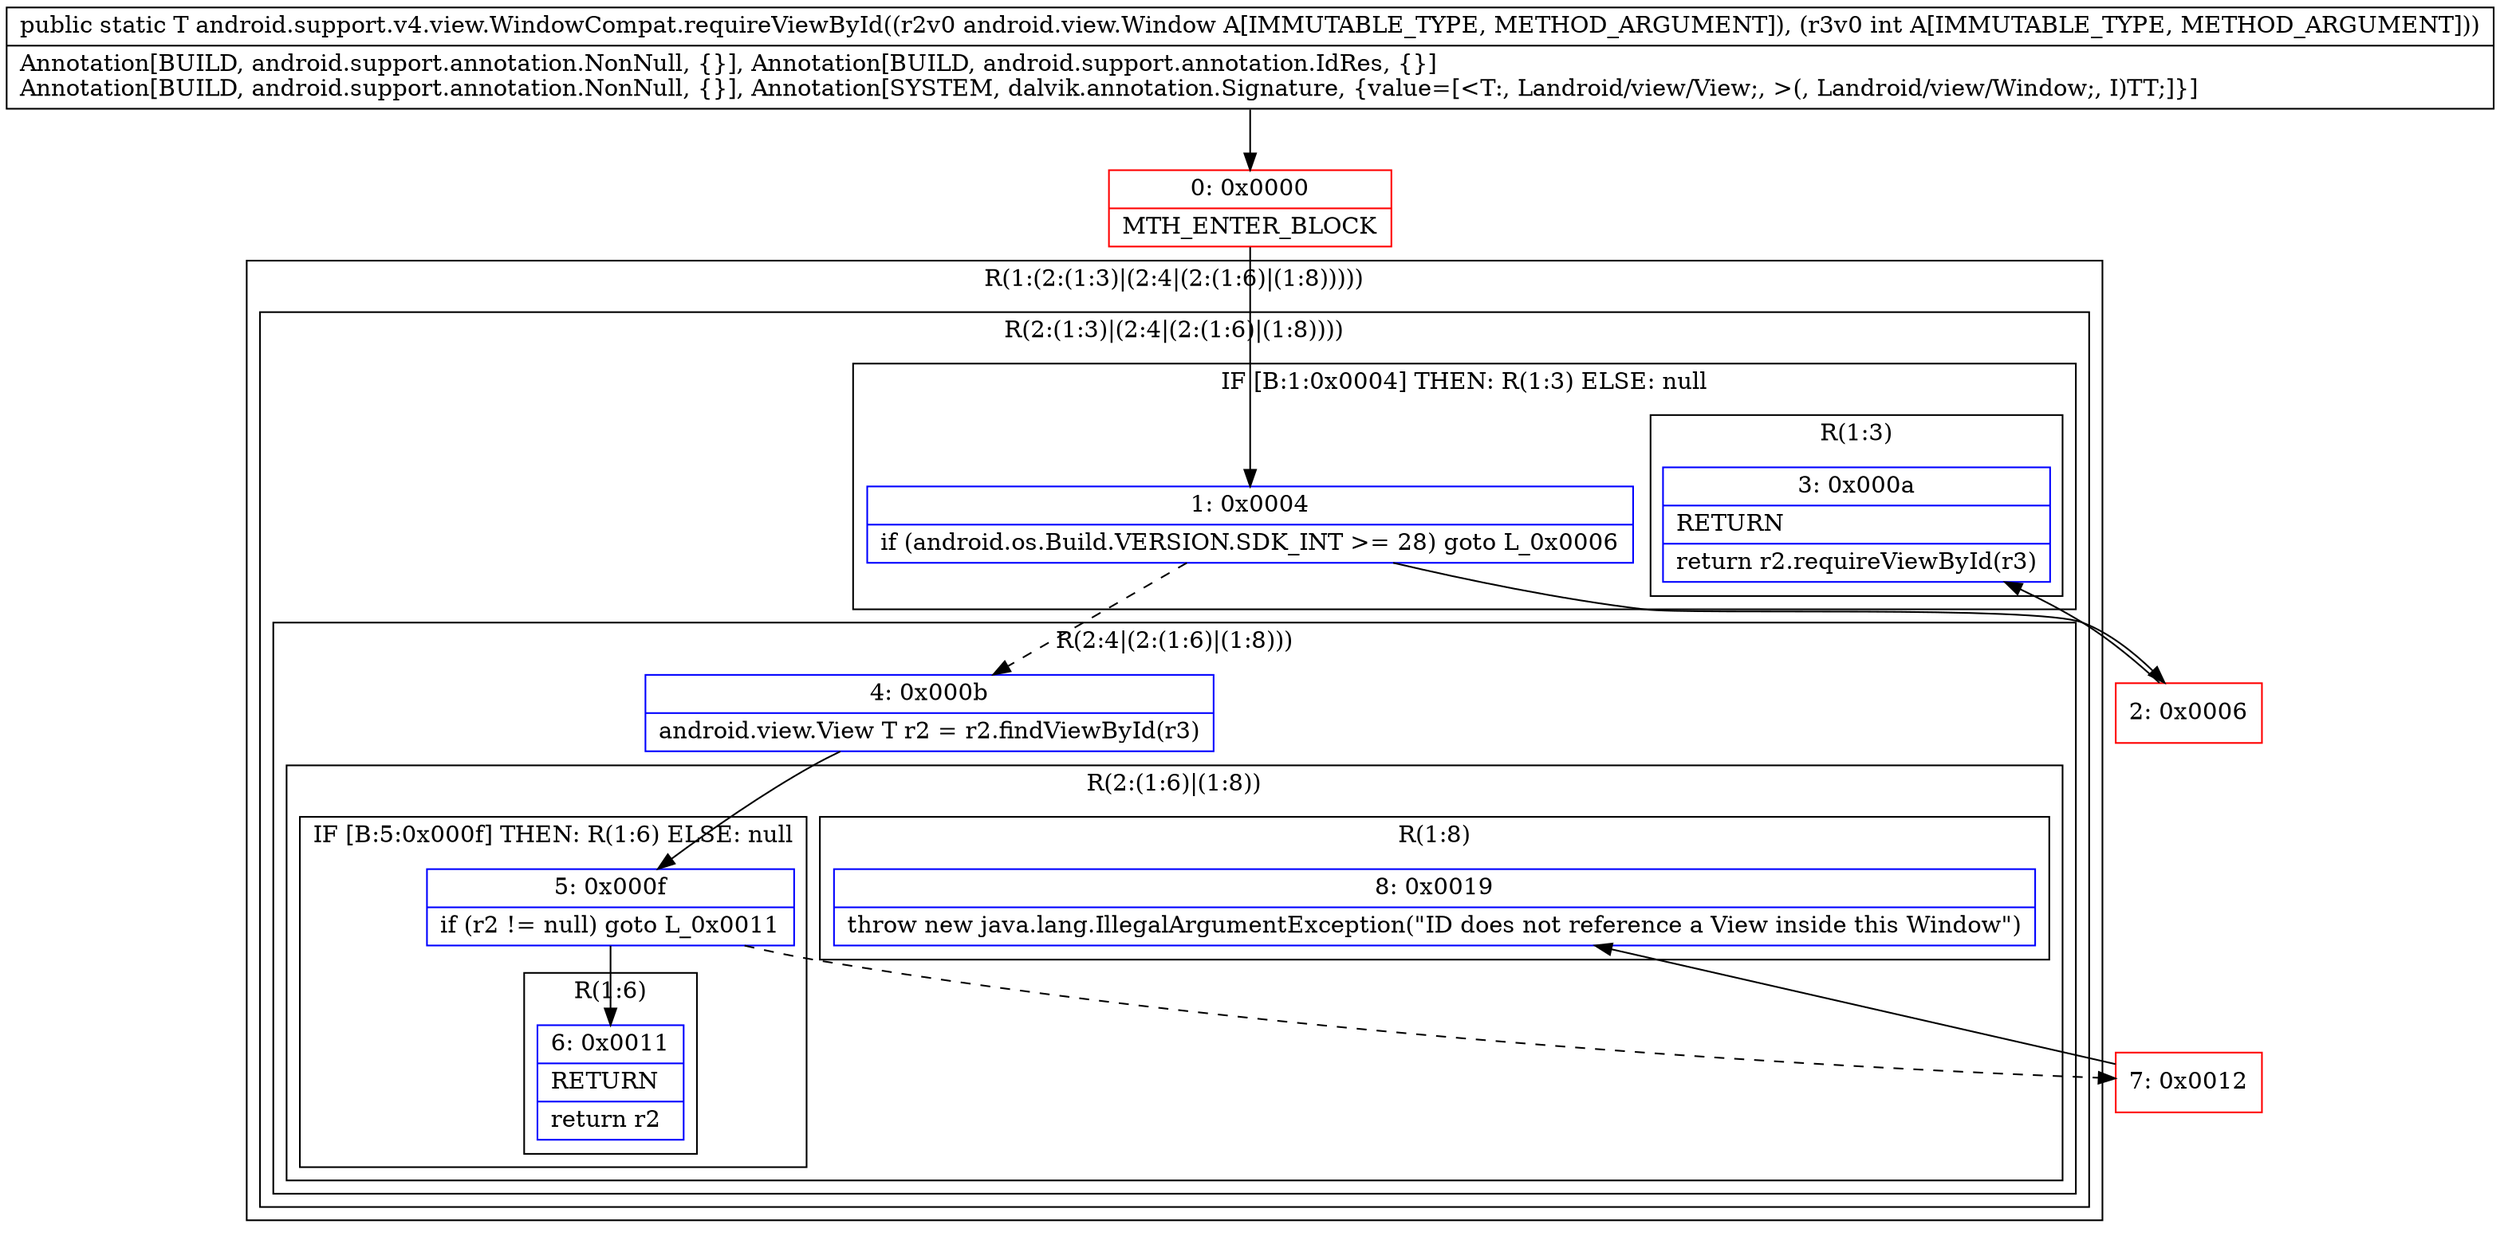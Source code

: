digraph "CFG forandroid.support.v4.view.WindowCompat.requireViewById(Landroid\/view\/Window;I)Landroid\/view\/View;" {
subgraph cluster_Region_1794532849 {
label = "R(1:(2:(1:3)|(2:4|(2:(1:6)|(1:8)))))";
node [shape=record,color=blue];
subgraph cluster_Region_1820188178 {
label = "R(2:(1:3)|(2:4|(2:(1:6)|(1:8))))";
node [shape=record,color=blue];
subgraph cluster_IfRegion_1137550536 {
label = "IF [B:1:0x0004] THEN: R(1:3) ELSE: null";
node [shape=record,color=blue];
Node_1 [shape=record,label="{1\:\ 0x0004|if (android.os.Build.VERSION.SDK_INT \>= 28) goto L_0x0006\l}"];
subgraph cluster_Region_1349092521 {
label = "R(1:3)";
node [shape=record,color=blue];
Node_3 [shape=record,label="{3\:\ 0x000a|RETURN\l|return r2.requireViewById(r3)\l}"];
}
}
subgraph cluster_Region_1703426613 {
label = "R(2:4|(2:(1:6)|(1:8)))";
node [shape=record,color=blue];
Node_4 [shape=record,label="{4\:\ 0x000b|android.view.View T r2 = r2.findViewById(r3)\l}"];
subgraph cluster_Region_157924024 {
label = "R(2:(1:6)|(1:8))";
node [shape=record,color=blue];
subgraph cluster_IfRegion_248580998 {
label = "IF [B:5:0x000f] THEN: R(1:6) ELSE: null";
node [shape=record,color=blue];
Node_5 [shape=record,label="{5\:\ 0x000f|if (r2 != null) goto L_0x0011\l}"];
subgraph cluster_Region_2140799165 {
label = "R(1:6)";
node [shape=record,color=blue];
Node_6 [shape=record,label="{6\:\ 0x0011|RETURN\l|return r2\l}"];
}
}
subgraph cluster_Region_191260873 {
label = "R(1:8)";
node [shape=record,color=blue];
Node_8 [shape=record,label="{8\:\ 0x0019|throw new java.lang.IllegalArgumentException(\"ID does not reference a View inside this Window\")\l}"];
}
}
}
}
}
Node_0 [shape=record,color=red,label="{0\:\ 0x0000|MTH_ENTER_BLOCK\l}"];
Node_2 [shape=record,color=red,label="{2\:\ 0x0006}"];
Node_7 [shape=record,color=red,label="{7\:\ 0x0012}"];
MethodNode[shape=record,label="{public static T android.support.v4.view.WindowCompat.requireViewById((r2v0 android.view.Window A[IMMUTABLE_TYPE, METHOD_ARGUMENT]), (r3v0 int A[IMMUTABLE_TYPE, METHOD_ARGUMENT]))  | Annotation[BUILD, android.support.annotation.NonNull, \{\}], Annotation[BUILD, android.support.annotation.IdRes, \{\}]\lAnnotation[BUILD, android.support.annotation.NonNull, \{\}], Annotation[SYSTEM, dalvik.annotation.Signature, \{value=[\<T:, Landroid\/view\/View;, \>(, Landroid\/view\/Window;, I)TT;]\}]\l}"];
MethodNode -> Node_0;
Node_1 -> Node_2;
Node_1 -> Node_4[style=dashed];
Node_4 -> Node_5;
Node_5 -> Node_6;
Node_5 -> Node_7[style=dashed];
Node_0 -> Node_1;
Node_2 -> Node_3;
Node_7 -> Node_8;
}


